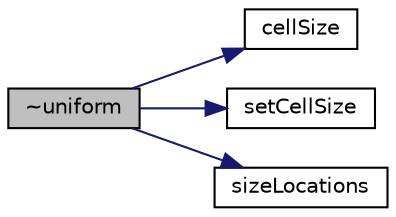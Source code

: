 digraph "~uniform"
{
  bgcolor="transparent";
  edge [fontname="Helvetica",fontsize="10",labelfontname="Helvetica",labelfontsize="10"];
  node [fontname="Helvetica",fontsize="10",shape=record];
  rankdir="LR";
  Node2 [label="~uniform",height=0.2,width=0.4,color="black", fillcolor="grey75", style="filled", fontcolor="black"];
  Node2 -> Node3 [color="midnightblue",fontsize="10",style="solid",fontname="Helvetica"];
  Node3 [label="cellSize",height=0.2,width=0.4,color="black",URL="$a32505.html#a66f8735bd354c63f68ed98a349091052",tooltip="Modify scalar argument to the cell size specified by function. "];
  Node2 -> Node4 [color="midnightblue",fontsize="10",style="solid",fontname="Helvetica"];
  Node4 [label="setCellSize",height=0.2,width=0.4,color="black",URL="$a32505.html#aea9a335a02abb8be480ce027d87dc742",tooltip="Adapt local cell size. Return true if anything changed. "];
  Node2 -> Node5 [color="midnightblue",fontsize="10",style="solid",fontname="Helvetica"];
  Node5 [label="sizeLocations",height=0.2,width=0.4,color="black",URL="$a32505.html#a602fd4655ec246a990476f5cf5e76881"];
}
